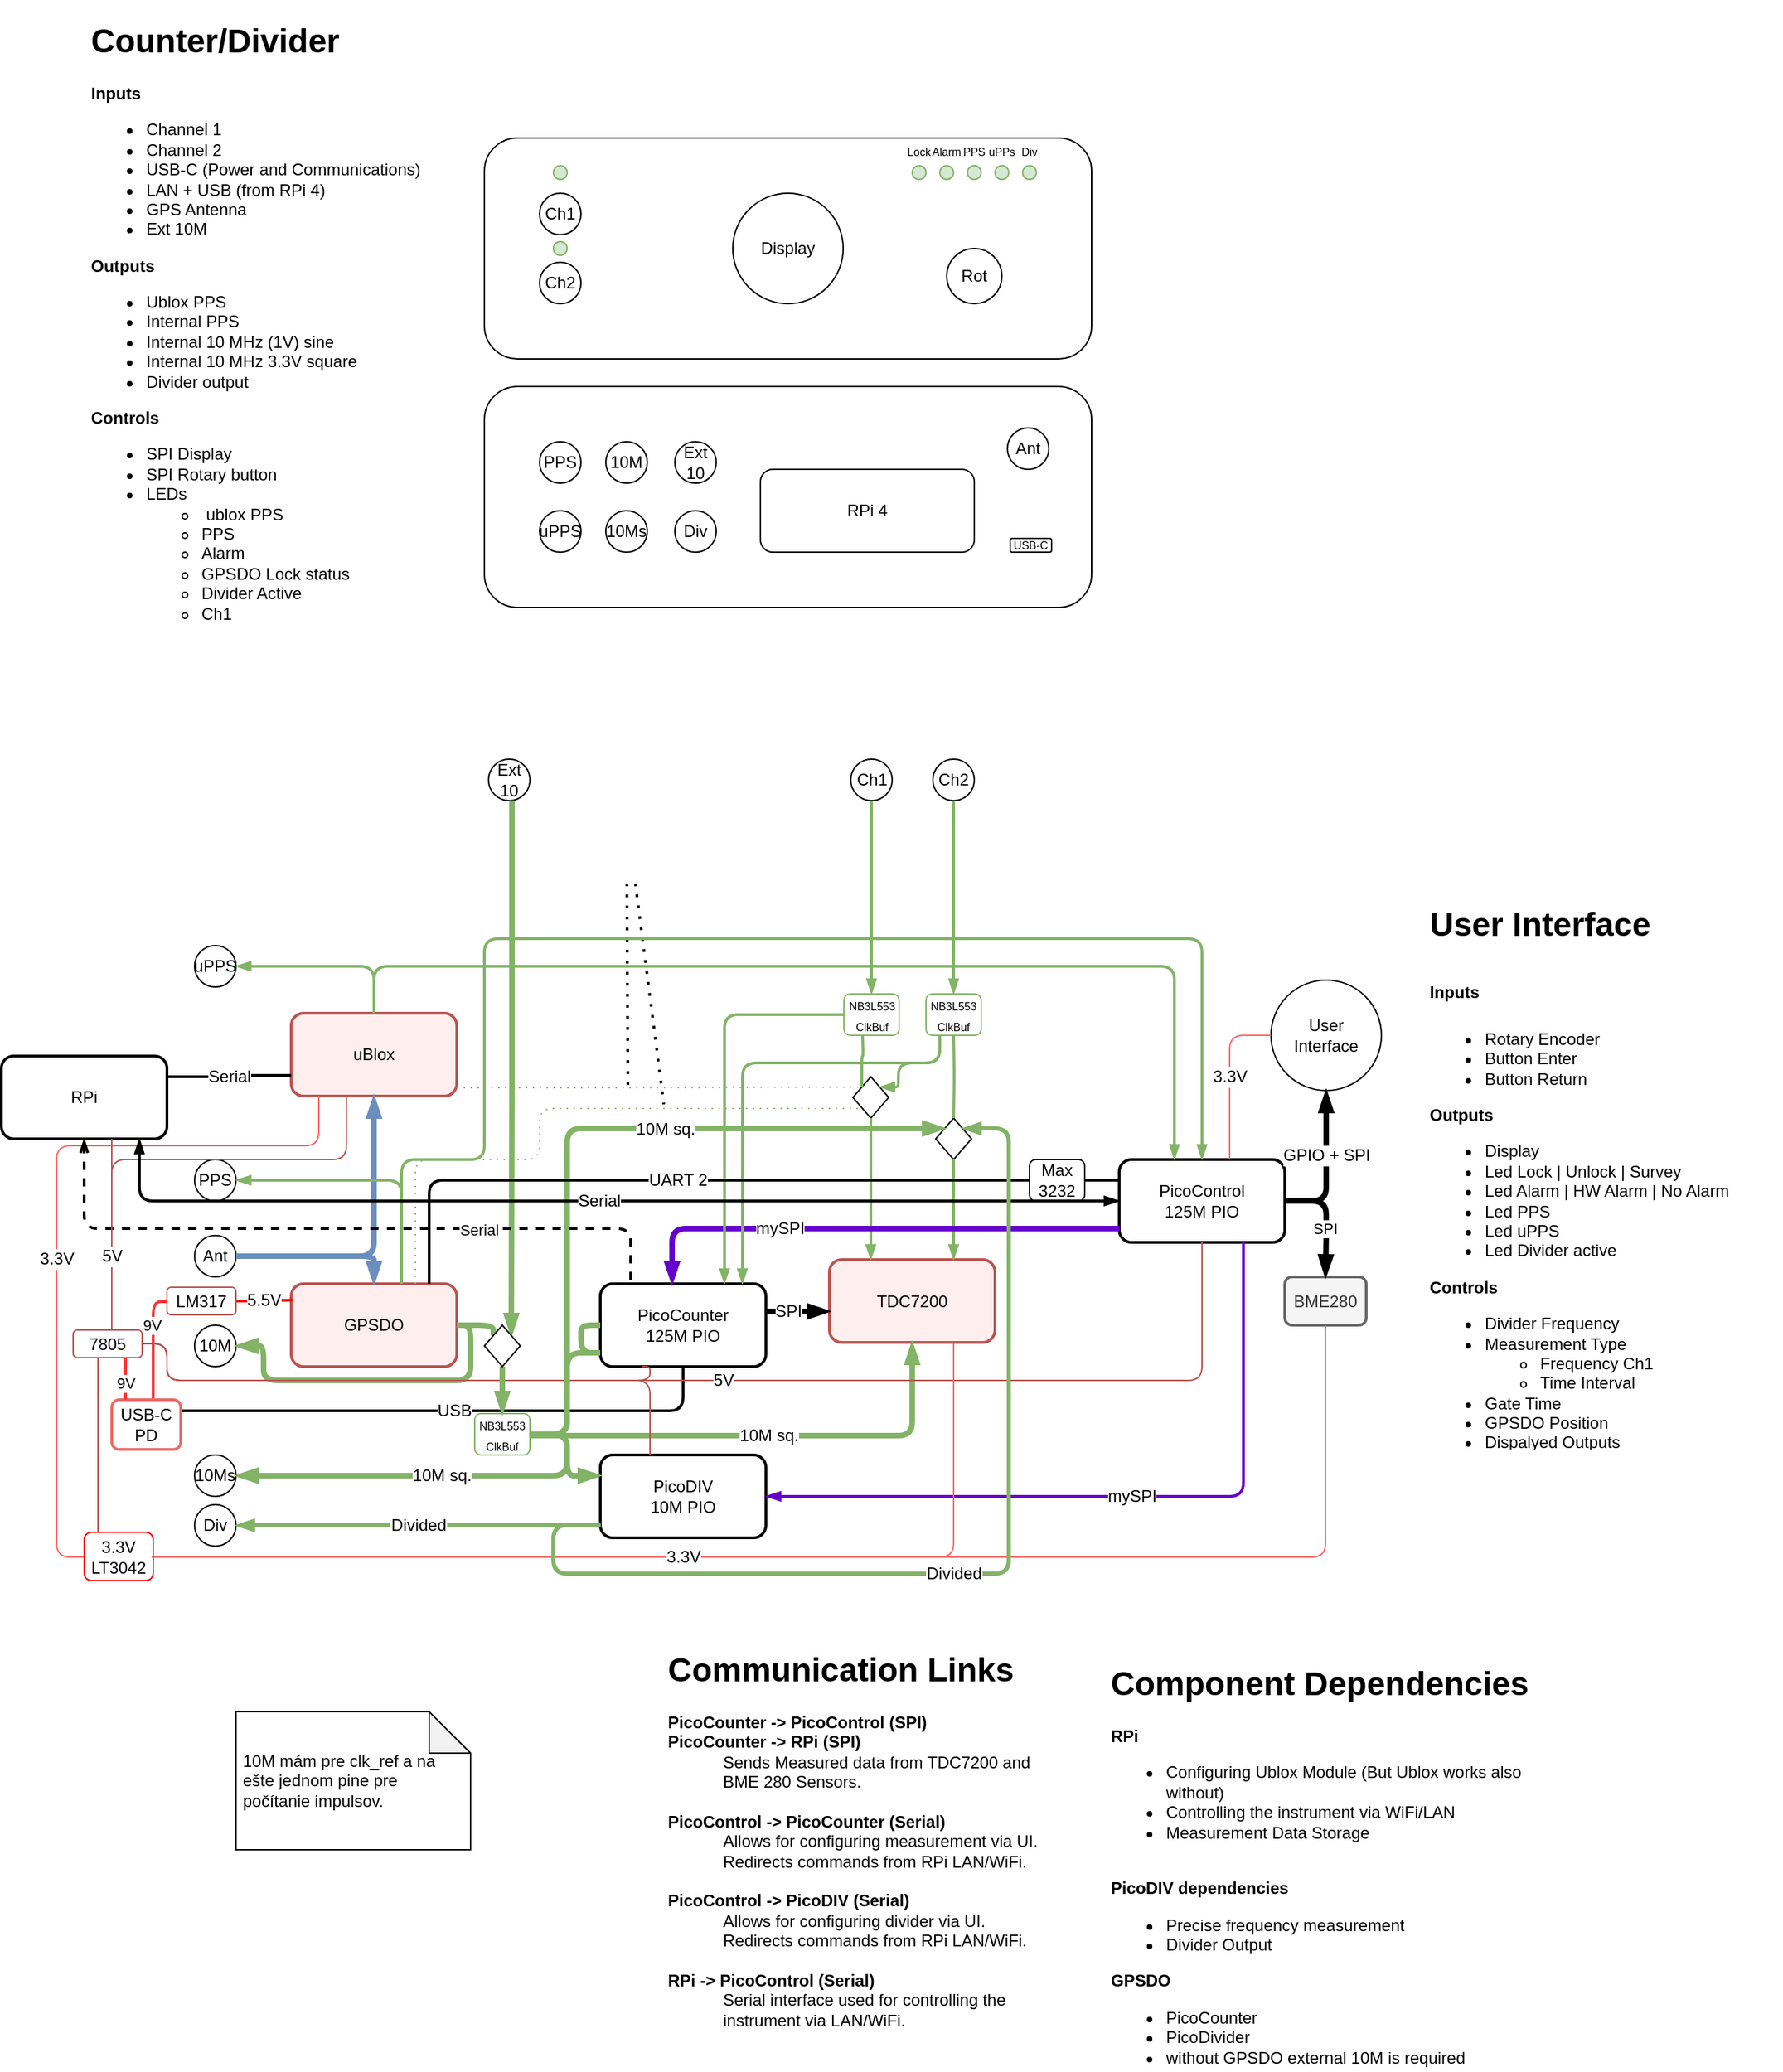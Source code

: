<mxfile version="14.6.13" type="device" pages="2"><diagram id="FIELSFH_rEodxKOjuRQU" name="Page-1"><mxGraphModel dx="2097" dy="960" grid="1" gridSize="10" guides="1" tooltips="1" connect="1" arrows="1" fold="1" page="1" pageScale="1" pageWidth="827" pageHeight="1169" math="0" shadow="0"><root><mxCell id="0"/><mxCell id="1" parent="0"/><mxCell id="CkUst8wy2XtcWd2j-rNi-1" value="&lt;h1&gt;Counter/Divider&lt;/h1&gt;&lt;p&gt;&lt;b&gt;Inputs&lt;/b&gt;&lt;/p&gt;&lt;p&gt;&lt;/p&gt;&lt;ul&gt;&lt;li&gt;Channel 1&lt;/li&gt;&lt;li&gt;Channel 2&lt;/li&gt;&lt;li&gt;USB-C (Power and Communications)&lt;/li&gt;&lt;li&gt;LAN + USB (from RPi 4)&lt;/li&gt;&lt;li&gt;GPS Antenna&lt;/li&gt;&lt;li&gt;Ext 10M&lt;/li&gt;&lt;/ul&gt;&lt;p&gt;&lt;/p&gt;&lt;p&gt;&lt;b&gt;Outputs&lt;/b&gt;&lt;/p&gt;&lt;p&gt;&lt;/p&gt;&lt;ul&gt;&lt;li&gt;Ublox PPS&lt;/li&gt;&lt;li&gt;Internal PPS&lt;/li&gt;&lt;li&gt;Internal 10 MHz (1V) sine&lt;/li&gt;&lt;li&gt;Internal 10 MHz 3.3V square&lt;/li&gt;&lt;li&gt;Divider output&lt;/li&gt;&lt;/ul&gt;&lt;p&gt;&lt;/p&gt;&lt;p&gt;&lt;b&gt;Controls&lt;/b&gt;&lt;/p&gt;&lt;p&gt;&lt;/p&gt;&lt;ul&gt;&lt;li&gt;SPI Display&lt;/li&gt;&lt;li&gt;SPI Rotary button&lt;/li&gt;&lt;li&gt;LEDs&lt;/li&gt;&lt;ul&gt;&lt;li&gt;&amp;nbsp;ublox PPS&lt;/li&gt;&lt;li&gt;PPS&lt;/li&gt;&lt;li&gt;Alarm&lt;/li&gt;&lt;li&gt;GPSDO Lock status&lt;/li&gt;&lt;li&gt;Divider Active&lt;/li&gt;&lt;li&gt;Ch1&lt;/li&gt;&lt;li&gt;Ch2&lt;/li&gt;&lt;/ul&gt;&lt;/ul&gt;&lt;p&gt;&lt;/p&gt;&lt;p&gt;&lt;br&gt;&lt;/p&gt;" style="text;html=1;strokeColor=none;fillColor=none;spacing=5;spacingTop=-20;whiteSpace=wrap;overflow=hidden;rounded=0;" parent="1" vertex="1"><mxGeometry x="20" y="20" width="260" height="440" as="geometry"/></mxCell><mxCell id="CkUst8wy2XtcWd2j-rNi-2" value="" style="rounded=1;whiteSpace=wrap;html=1;" parent="1" vertex="1"><mxGeometry x="310" y="110" width="440" height="160" as="geometry"/></mxCell><mxCell id="CkUst8wy2XtcWd2j-rNi-3" value="Display" style="ellipse;whiteSpace=wrap;html=1;aspect=fixed;" parent="1" vertex="1"><mxGeometry x="490" y="150" width="80" height="80" as="geometry"/></mxCell><mxCell id="CkUst8wy2XtcWd2j-rNi-4" value="Ch1" style="ellipse;whiteSpace=wrap;html=1;aspect=fixed;" parent="1" vertex="1"><mxGeometry x="350" y="150" width="30" height="30" as="geometry"/></mxCell><mxCell id="CkUst8wy2XtcWd2j-rNi-5" value="Ch2" style="ellipse;whiteSpace=wrap;html=1;aspect=fixed;" parent="1" vertex="1"><mxGeometry x="350" y="200" width="30" height="30" as="geometry"/></mxCell><mxCell id="CkUst8wy2XtcWd2j-rNi-6" value="" style="ellipse;whiteSpace=wrap;html=1;aspect=fixed;fillColor=#d5e8d4;strokeColor=#82b366;" parent="1" vertex="1"><mxGeometry x="360" y="130" width="10" height="10" as="geometry"/></mxCell><mxCell id="CkUst8wy2XtcWd2j-rNi-7" value="" style="ellipse;whiteSpace=wrap;html=1;aspect=fixed;fillColor=#d5e8d4;strokeColor=#82b366;" parent="1" vertex="1"><mxGeometry x="360" y="185" width="10" height="10" as="geometry"/></mxCell><mxCell id="CkUst8wy2XtcWd2j-rNi-9" value="" style="ellipse;whiteSpace=wrap;html=1;aspect=fixed;fillColor=#d5e8d4;strokeColor=#82b366;" parent="1" vertex="1"><mxGeometry x="640" y="130" width="10" height="10" as="geometry"/></mxCell><mxCell id="CkUst8wy2XtcWd2j-rNi-10" value="" style="ellipse;whiteSpace=wrap;html=1;aspect=fixed;fillColor=#d5e8d4;strokeColor=#82b366;" parent="1" vertex="1"><mxGeometry x="660" y="130" width="10" height="10" as="geometry"/></mxCell><mxCell id="CkUst8wy2XtcWd2j-rNi-11" value="" style="ellipse;whiteSpace=wrap;html=1;aspect=fixed;fillColor=#d5e8d4;strokeColor=#82b366;" parent="1" vertex="1"><mxGeometry x="680" y="130" width="10" height="10" as="geometry"/></mxCell><mxCell id="CkUst8wy2XtcWd2j-rNi-12" value="" style="ellipse;whiteSpace=wrap;html=1;aspect=fixed;fillColor=#d5e8d4;strokeColor=#82b366;" parent="1" vertex="1"><mxGeometry x="700" y="130" width="10" height="10" as="geometry"/></mxCell><mxCell id="CkUst8wy2XtcWd2j-rNi-13" value="" style="ellipse;whiteSpace=wrap;html=1;aspect=fixed;fillColor=#d5e8d4;strokeColor=#82b366;" parent="1" vertex="1"><mxGeometry x="620" y="130" width="10" height="10" as="geometry"/></mxCell><mxCell id="CkUst8wy2XtcWd2j-rNi-14" value="Rot" style="ellipse;whiteSpace=wrap;html=1;aspect=fixed;" parent="1" vertex="1"><mxGeometry x="645" y="190" width="40" height="40" as="geometry"/></mxCell><mxCell id="CkUst8wy2XtcWd2j-rNi-15" value="Lock" style="text;html=1;strokeColor=none;fillColor=none;align=center;verticalAlign=middle;whiteSpace=wrap;rounded=0;fontSize=8;" parent="1" vertex="1"><mxGeometry x="605" y="110" width="40" height="20" as="geometry"/></mxCell><mxCell id="CkUst8wy2XtcWd2j-rNi-16" value="Alarm" style="text;html=1;strokeColor=none;fillColor=none;align=center;verticalAlign=middle;whiteSpace=wrap;rounded=0;fontSize=8;" parent="1" vertex="1"><mxGeometry x="625" y="110" width="40" height="20" as="geometry"/></mxCell><mxCell id="CkUst8wy2XtcWd2j-rNi-17" value="PPS" style="text;html=1;strokeColor=none;fillColor=none;align=center;verticalAlign=middle;whiteSpace=wrap;rounded=0;fontSize=8;" parent="1" vertex="1"><mxGeometry x="645" y="110" width="40" height="20" as="geometry"/></mxCell><mxCell id="CkUst8wy2XtcWd2j-rNi-18" value="uPPs" style="text;html=1;strokeColor=none;fillColor=none;align=center;verticalAlign=middle;whiteSpace=wrap;rounded=0;fontSize=8;" parent="1" vertex="1"><mxGeometry x="665" y="110" width="40" height="20" as="geometry"/></mxCell><mxCell id="CkUst8wy2XtcWd2j-rNi-19" value="Div" style="text;html=1;strokeColor=none;fillColor=none;align=center;verticalAlign=middle;whiteSpace=wrap;rounded=0;fontSize=8;" parent="1" vertex="1"><mxGeometry x="685" y="110" width="40" height="20" as="geometry"/></mxCell><mxCell id="CkUst8wy2XtcWd2j-rNi-20" value="" style="rounded=1;whiteSpace=wrap;html=1;" parent="1" vertex="1"><mxGeometry x="310" y="290" width="440" height="160" as="geometry"/></mxCell><mxCell id="CkUst8wy2XtcWd2j-rNi-21" value="PPS" style="ellipse;whiteSpace=wrap;html=1;aspect=fixed;" parent="1" vertex="1"><mxGeometry x="350" y="330" width="30" height="30" as="geometry"/></mxCell><mxCell id="CkUst8wy2XtcWd2j-rNi-22" value="uPPS" style="ellipse;whiteSpace=wrap;html=1;aspect=fixed;" parent="1" vertex="1"><mxGeometry x="350" y="380" width="30" height="30" as="geometry"/></mxCell><mxCell id="CkUst8wy2XtcWd2j-rNi-23" value="10M" style="ellipse;whiteSpace=wrap;html=1;aspect=fixed;" parent="1" vertex="1"><mxGeometry x="398" y="330" width="30" height="30" as="geometry"/></mxCell><mxCell id="CkUst8wy2XtcWd2j-rNi-24" value="10Ms" style="ellipse;whiteSpace=wrap;html=1;aspect=fixed;" parent="1" vertex="1"><mxGeometry x="398" y="380" width="30" height="30" as="geometry"/></mxCell><mxCell id="CkUst8wy2XtcWd2j-rNi-25" value="Div" style="ellipse;whiteSpace=wrap;html=1;aspect=fixed;" parent="1" vertex="1"><mxGeometry x="448" y="380" width="30" height="30" as="geometry"/></mxCell><mxCell id="CkUst8wy2XtcWd2j-rNi-27" value="USB-C" style="rounded=1;whiteSpace=wrap;html=1;fontSize=8;" parent="1" vertex="1"><mxGeometry x="691" y="400" width="30" height="10" as="geometry"/></mxCell><mxCell id="CkUst8wy2XtcWd2j-rNi-29" value="RPi 4" style="rounded=1;whiteSpace=wrap;html=1;fontSize=12;" parent="1" vertex="1"><mxGeometry x="510" y="350" width="155" height="60" as="geometry"/></mxCell><mxCell id="CkUst8wy2XtcWd2j-rNi-30" value="Ant" style="ellipse;whiteSpace=wrap;html=1;aspect=fixed;" parent="1" vertex="1"><mxGeometry x="689" y="320" width="30" height="30" as="geometry"/></mxCell><mxCell id="CkUst8wy2XtcWd2j-rNi-32" value="PicoDIV&lt;br&gt;10M PIO" style="rounded=1;whiteSpace=wrap;html=1;fontSize=12;strokeWidth=2;" parent="1" vertex="1"><mxGeometry x="394" y="1064" width="120" height="60" as="geometry"/></mxCell><mxCell id="CkUst8wy2XtcWd2j-rNi-33" value="PicoCounter&lt;br&gt;125M PIO" style="rounded=1;whiteSpace=wrap;html=1;fontSize=12;strokeWidth=2;" parent="1" vertex="1"><mxGeometry x="394" y="940" width="120" height="60" as="geometry"/></mxCell><mxCell id="CkUst8wy2XtcWd2j-rNi-34" value="GPSDO" style="rounded=1;whiteSpace=wrap;html=1;fontSize=12;strokeColor=#b85450;strokeWidth=2;fillColor=#FFEEEE;" parent="1" vertex="1"><mxGeometry x="170" y="940" width="120" height="60" as="geometry"/></mxCell><mxCell id="CkUst8wy2XtcWd2j-rNi-35" value="uBlox" style="rounded=1;whiteSpace=wrap;html=1;fontSize=12;strokeColor=#b85450;strokeWidth=2;fillColor=#FFEEEE;" parent="1" vertex="1"><mxGeometry x="170" y="744" width="120" height="60" as="geometry"/></mxCell><mxCell id="CkUst8wy2XtcWd2j-rNi-36" value="TDC7200" style="rounded=1;whiteSpace=wrap;html=1;fontSize=12;strokeColor=#b85450;strokeWidth=2;fillColor=#FFEEEE;" parent="1" vertex="1"><mxGeometry x="560" y="922.5" width="120" height="60" as="geometry"/></mxCell><mxCell id="CkUst8wy2XtcWd2j-rNi-37" value="RPi" style="rounded=1;whiteSpace=wrap;html=1;fontSize=12;strokeWidth=2;" parent="1" vertex="1"><mxGeometry x="-40" y="775" width="120" height="60" as="geometry"/></mxCell><mxCell id="CkUst8wy2XtcWd2j-rNi-38" value="User &lt;br&gt;Interface" style="ellipse;whiteSpace=wrap;html=1;aspect=fixed;fontSize=12;" parent="1" vertex="1"><mxGeometry x="880" y="720" width="80" height="80" as="geometry"/></mxCell><mxCell id="CkUst8wy2XtcWd2j-rNi-39" value="PicoControl&lt;br&gt;125M PIO" style="rounded=1;whiteSpace=wrap;html=1;fontSize=12;strokeWidth=2;" parent="1" vertex="1"><mxGeometry x="770" y="850" width="120" height="60" as="geometry"/></mxCell><mxCell id="CkUst8wy2XtcWd2j-rNi-40" value="10M sq." style="endArrow=blockThin;html=1;fontSize=12;fillColor=#d5e8d4;strokeColor=#82b366;strokeWidth=4;edgeStyle=orthogonalEdgeStyle;entryX=0.5;entryY=1;entryDx=0;entryDy=0;endFill=1;" parent="1" source="CkUst8wy2XtcWd2j-rNi-111" target="CkUst8wy2XtcWd2j-rNi-36" edge="1"><mxGeometry width="50" height="50" relative="1" as="geometry"><mxPoint x="330" y="990" as="sourcePoint"/><mxPoint x="380" y="910" as="targetPoint"/><Array as="points"><mxPoint x="620" y="1050"/></Array></mxGeometry></mxCell><mxCell id="CkUst8wy2XtcWd2j-rNi-41" value="" style="endArrow=blockThin;html=1;fontSize=12;fillColor=#d5e8d4;strokeColor=#82b366;strokeWidth=4;edgeStyle=orthogonalEdgeStyle;entryX=0;entryY=0.25;entryDx=0;entryDy=0;endFill=1;" parent="1" source="CkUst8wy2XtcWd2j-rNi-111" target="CkUst8wy2XtcWd2j-rNi-32" edge="1"><mxGeometry width="50" height="50" relative="1" as="geometry"><mxPoint x="290" y="991" as="sourcePoint"/><mxPoint x="408" y="941.417" as="targetPoint"/><Array as="points"><mxPoint x="370" y="1049"/><mxPoint x="370" y="1079"/></Array></mxGeometry></mxCell><mxCell id="CkUst8wy2XtcWd2j-rNi-44" value="Serial" style="endArrow=none;html=1;fontSize=12;strokeWidth=2;exitX=1;exitY=0.25;exitDx=0;exitDy=0;entryX=0;entryY=0.75;entryDx=0;entryDy=0;edgeStyle=orthogonalEdgeStyle;" parent="1" source="CkUst8wy2XtcWd2j-rNi-37" target="CkUst8wy2XtcWd2j-rNi-35" edge="1"><mxGeometry width="50" height="50" relative="1" as="geometry"><mxPoint x="162" y="795" as="sourcePoint"/><mxPoint x="170" y="816" as="targetPoint"/></mxGeometry></mxCell><mxCell id="CkUst8wy2XtcWd2j-rNi-45" value="BME280" style="rounded=1;whiteSpace=wrap;html=1;fontSize=12;fillColor=#f5f5f5;strokeColor=#666666;fontColor=#333333;strokeWidth=2;" parent="1" vertex="1"><mxGeometry x="890" y="935" width="59" height="35" as="geometry"/></mxCell><mxCell id="CkUst8wy2XtcWd2j-rNi-47" value="10Ms" style="ellipse;whiteSpace=wrap;html=1;aspect=fixed;fontSize=12;" parent="1" vertex="1"><mxGeometry x="100" y="1064" width="30" height="30" as="geometry"/></mxCell><mxCell id="CkUst8wy2XtcWd2j-rNi-48" value="10M sq." style="endArrow=blockThin;html=1;fontSize=12;entryX=1;entryY=0.5;entryDx=0;entryDy=0;fillColor=#d5e8d4;strokeColor=#82b366;strokeWidth=4;edgeStyle=orthogonalEdgeStyle;endFill=1;" parent="1" source="CkUst8wy2XtcWd2j-rNi-111" target="CkUst8wy2XtcWd2j-rNi-47" edge="1"><mxGeometry width="50" height="50" relative="1" as="geometry"><mxPoint x="290" y="991" as="sourcePoint"/><mxPoint x="400" y="1053.727" as="targetPoint"/><Array as="points"><mxPoint x="370" y="1049"/><mxPoint x="370" y="1079"/></Array></mxGeometry></mxCell><mxCell id="CkUst8wy2XtcWd2j-rNi-49" value="Ant" style="ellipse;whiteSpace=wrap;html=1;aspect=fixed;fontSize=12;" parent="1" vertex="1"><mxGeometry x="100" y="905" width="30" height="30" as="geometry"/></mxCell><mxCell id="CkUst8wy2XtcWd2j-rNi-50" value="" style="endArrow=blockThin;html=1;fontSize=12;fillColor=#dae8fc;strokeColor=#6c8ebf;strokeWidth=4;edgeStyle=orthogonalEdgeStyle;exitX=1;exitY=0.5;exitDx=0;exitDy=0;endFill=1;" parent="1" source="CkUst8wy2XtcWd2j-rNi-49" target="CkUst8wy2XtcWd2j-rNi-35" edge="1"><mxGeometry width="50" height="50" relative="1" as="geometry"><mxPoint x="130" y="880" as="sourcePoint"/><mxPoint x="140" y="830" as="targetPoint"/></mxGeometry></mxCell><mxCell id="CkUst8wy2XtcWd2j-rNi-51" value="" style="endArrow=blockThin;html=1;fontSize=12;fillColor=#dae8fc;strokeColor=#6c8ebf;strokeWidth=4;edgeStyle=orthogonalEdgeStyle;endFill=1;" parent="1" source="CkUst8wy2XtcWd2j-rNi-49" target="CkUst8wy2XtcWd2j-rNi-34" edge="1"><mxGeometry width="50" height="50" relative="1" as="geometry"><mxPoint x="135.607" y="909.393" as="sourcePoint"/><mxPoint x="180" y="888.389" as="targetPoint"/></mxGeometry></mxCell><mxCell id="CkUst8wy2XtcWd2j-rNi-52" value="10M" style="ellipse;whiteSpace=wrap;html=1;aspect=fixed;fontSize=12;" parent="1" vertex="1"><mxGeometry x="100" y="970" width="30" height="30" as="geometry"/></mxCell><mxCell id="CkUst8wy2XtcWd2j-rNi-53" value="" style="endArrow=none;html=1;fontSize=12;strokeWidth=4;exitX=1;exitY=0.5;exitDx=0;exitDy=0;fillColor=#d5e8d4;strokeColor=#82b366;entryX=1;entryY=0.5;entryDx=0;entryDy=0;endFill=0;startArrow=blockThin;startFill=1;edgeStyle=orthogonalEdgeStyle;" parent="1" source="CkUst8wy2XtcWd2j-rNi-52" target="CkUst8wy2XtcWd2j-rNi-34" edge="1"><mxGeometry width="50" height="50" relative="1" as="geometry"><mxPoint x="440" y="920" as="sourcePoint"/><mxPoint x="490" y="870" as="targetPoint"/></mxGeometry></mxCell><mxCell id="CkUst8wy2XtcWd2j-rNi-54" value="" style="rhombus;whiteSpace=wrap;html=1;fontSize=12;" parent="1" vertex="1"><mxGeometry x="577" y="790" width="26" height="30" as="geometry"/></mxCell><mxCell id="CkUst8wy2XtcWd2j-rNi-55" value="" style="endArrow=none;html=1;fontSize=12;strokeWidth=1;entryX=0;entryY=0;entryDx=0;entryDy=0;fillColor=#d5e8d4;strokeColor=#82b366;edgeStyle=orthogonalEdgeStyle;dashed=1;dashPattern=1 4;" parent="1" source="CkUst8wy2XtcWd2j-rNi-35" target="CkUst8wy2XtcWd2j-rNi-54" edge="1"><mxGeometry width="50" height="50" relative="1" as="geometry"><mxPoint x="440" y="920" as="sourcePoint"/><mxPoint x="400" y="790" as="targetPoint"/><Array as="points"><mxPoint x="400" y="798"/><mxPoint x="400" y="798"/></Array></mxGeometry></mxCell><mxCell id="CkUst8wy2XtcWd2j-rNi-56" value="" style="endArrow=none;html=1;fontSize=12;strokeWidth=1;fillColor=#d5e8d4;strokeColor=#82b366;edgeStyle=orthogonalEdgeStyle;exitX=0.75;exitY=0;exitDx=0;exitDy=0;entryX=0;entryY=1;entryDx=0;entryDy=0;dashed=1;dashPattern=1 4;" parent="1" source="CkUst8wy2XtcWd2j-rNi-34" target="CkUst8wy2XtcWd2j-rNi-54" edge="1"><mxGeometry width="50" height="50" relative="1" as="geometry"><mxPoint x="300" y="839.878" as="sourcePoint"/><mxPoint x="600" y="800" as="targetPoint"/><Array as="points"><mxPoint x="260" y="850"/><mxPoint x="350" y="850"/><mxPoint x="350" y="813"/><mxPoint x="583" y="813"/></Array></mxGeometry></mxCell><mxCell id="CkUst8wy2XtcWd2j-rNi-57" value="Div" style="ellipse;whiteSpace=wrap;html=1;aspect=fixed;fontSize=12;" parent="1" vertex="1"><mxGeometry x="100" y="1100" width="30" height="30" as="geometry"/></mxCell><mxCell id="CkUst8wy2XtcWd2j-rNi-58" value="Divided" style="endArrow=blockThin;html=1;fontSize=12;entryX=1;entryY=0.5;entryDx=0;entryDy=0;fillColor=#d5e8d4;strokeColor=#82b366;strokeWidth=3;endFill=1;edgeStyle=orthogonalEdgeStyle;" parent="1" source="CkUst8wy2XtcWd2j-rNi-32" target="CkUst8wy2XtcWd2j-rNi-57" edge="1"><mxGeometry width="50" height="50" relative="1" as="geometry"><mxPoint x="390" y="1115" as="sourcePoint"/><mxPoint x="140" y="1104" as="targetPoint"/><Array as="points"><mxPoint x="330" y="1115"/><mxPoint x="330" y="1115"/></Array></mxGeometry></mxCell><mxCell id="CkUst8wy2XtcWd2j-rNi-60" value="Ch1" style="ellipse;whiteSpace=wrap;html=1;aspect=fixed;fontSize=12;" parent="1" vertex="1"><mxGeometry x="575.5" y="560" width="30" height="30" as="geometry"/></mxCell><mxCell id="CkUst8wy2XtcWd2j-rNi-61" value="" style="endArrow=blockThin;html=1;fontSize=12;strokeWidth=2;fillColor=#d5e8d4;strokeColor=#82b366;exitX=0.5;exitY=1;exitDx=0;exitDy=0;edgeStyle=orthogonalEdgeStyle;endFill=1;" parent="1" source="CkUst8wy2XtcWd2j-rNi-60" target="CkUst8wy2XtcWd2j-rNi-107" edge="1"><mxGeometry width="50" height="50" relative="1" as="geometry"><mxPoint x="307" y="899.878" as="sourcePoint"/><mxPoint x="411" y="840" as="targetPoint"/></mxGeometry></mxCell><mxCell id="CkUst8wy2XtcWd2j-rNi-62" value="" style="rhombus;whiteSpace=wrap;html=1;fontSize=12;" parent="1" vertex="1"><mxGeometry x="637" y="820" width="26" height="30" as="geometry"/></mxCell><mxCell id="CkUst8wy2XtcWd2j-rNi-64" value="Ch2" style="ellipse;whiteSpace=wrap;html=1;aspect=fixed;fontSize=12;" parent="1" vertex="1"><mxGeometry x="635" y="560" width="30" height="30" as="geometry"/></mxCell><mxCell id="CkUst8wy2XtcWd2j-rNi-65" value="" style="endArrow=none;html=1;fontSize=12;strokeWidth=2;fillColor=#d5e8d4;strokeColor=#82b366;entryX=0.5;entryY=0;entryDx=0;entryDy=0;edgeStyle=orthogonalEdgeStyle;" parent="1" target="CkUst8wy2XtcWd2j-rNi-62" edge="1"><mxGeometry width="50" height="50" relative="1" as="geometry"><mxPoint x="650" y="760" as="sourcePoint"/><mxPoint x="600" y="850" as="targetPoint"/></mxGeometry></mxCell><mxCell id="CkUst8wy2XtcWd2j-rNi-66" value="uPPS" style="ellipse;whiteSpace=wrap;html=1;aspect=fixed;fontSize=12;" parent="1" vertex="1"><mxGeometry x="100" y="695" width="30" height="30" as="geometry"/></mxCell><mxCell id="CkUst8wy2XtcWd2j-rNi-67" value="" style="endArrow=blockThin;html=1;fontSize=12;strokeWidth=2;fillColor=#d5e8d4;strokeColor=#82b366;edgeStyle=orthogonalEdgeStyle;exitX=0.5;exitY=0;exitDx=0;exitDy=0;endFill=1;" parent="1" source="CkUst8wy2XtcWd2j-rNi-35" target="CkUst8wy2XtcWd2j-rNi-66" edge="1"><mxGeometry width="50" height="50" relative="1" as="geometry"><mxPoint x="240.059" y="785" as="sourcePoint"/><mxPoint x="230" y="580" as="targetPoint"/><Array as="points"><mxPoint x="230" y="710"/></Array></mxGeometry></mxCell><mxCell id="CkUst8wy2XtcWd2j-rNi-68" value="PPS" style="ellipse;whiteSpace=wrap;html=1;aspect=fixed;fontSize=12;" parent="1" vertex="1"><mxGeometry x="100" y="850" width="30" height="30" as="geometry"/></mxCell><mxCell id="CkUst8wy2XtcWd2j-rNi-69" value="" style="endArrow=blockThin;html=1;fontSize=12;strokeWidth=2;fillColor=#d5e8d4;strokeColor=#82b366;edgeStyle=orthogonalEdgeStyle;endFill=1;" parent="1" source="CkUst8wy2XtcWd2j-rNi-34" target="CkUst8wy2XtcWd2j-rNi-68" edge="1"><mxGeometry width="50" height="50" relative="1" as="geometry"><mxPoint x="240" y="785" as="sourcePoint"/><mxPoint x="140.0" y="755" as="targetPoint"/><Array as="points"><mxPoint x="250" y="865"/></Array></mxGeometry></mxCell><mxCell id="CkUst8wy2XtcWd2j-rNi-70" value="" style="endArrow=none;html=1;fontSize=12;strokeWidth=2;fillColor=#d5e8d4;strokeColor=#82b366;exitX=0.25;exitY=0;exitDx=0;exitDy=0;entryX=0.5;entryY=1;entryDx=0;entryDy=0;endFill=0;startArrow=blockThin;startFill=1;" parent="1" source="CkUst8wy2XtcWd2j-rNi-36" target="CkUst8wy2XtcWd2j-rNi-54" edge="1"><mxGeometry width="50" height="50" relative="1" as="geometry"><mxPoint x="593" y="680" as="sourcePoint"/><mxPoint x="593" y="740" as="targetPoint"/></mxGeometry></mxCell><mxCell id="CkUst8wy2XtcWd2j-rNi-72" value="" style="endArrow=blockThin;html=1;fontSize=12;strokeWidth=2;fillColor=#d5e8d4;strokeColor=#82b366;entryX=0.75;entryY=0;entryDx=0;entryDy=0;exitX=0.5;exitY=1;exitDx=0;exitDy=0;endFill=1;" parent="1" source="CkUst8wy2XtcWd2j-rNi-62" target="CkUst8wy2XtcWd2j-rNi-36" edge="1"><mxGeometry width="50" height="50" relative="1" as="geometry"><mxPoint x="644" y="760" as="sourcePoint"/><mxPoint x="653" y="740" as="targetPoint"/></mxGeometry></mxCell><mxCell id="CkUst8wy2XtcWd2j-rNi-74" value="" style="endArrow=blockThin;html=1;fontSize=12;strokeWidth=2;fillColor=#d5e8d4;strokeColor=#82b366;entryX=1;entryY=0;entryDx=0;entryDy=0;edgeStyle=orthogonalEdgeStyle;endFill=1;" parent="1" target="CkUst8wy2XtcWd2j-rNi-54" edge="1"><mxGeometry width="50" height="50" relative="1" as="geometry"><mxPoint x="640" y="760" as="sourcePoint"/><mxPoint x="660" y="800" as="targetPoint"/><Array as="points"><mxPoint x="640" y="780"/><mxPoint x="610" y="780"/><mxPoint x="610" y="798"/></Array></mxGeometry></mxCell><mxCell id="CkUst8wy2XtcWd2j-rNi-75" value="mySPI" style="endArrow=none;html=1;fontSize=12;strokeWidth=2;exitX=1;exitY=0.5;exitDx=0;exitDy=0;edgeStyle=orthogonalEdgeStyle;endFill=0;startArrow=blockThin;startFill=1;strokeColor=#6600CC;" parent="1" source="CkUst8wy2XtcWd2j-rNi-32" edge="1"><mxGeometry width="50" height="50" relative="1" as="geometry"><mxPoint x="630" y="1090" as="sourcePoint"/><mxPoint x="860" y="910" as="targetPoint"/><Array as="points"><mxPoint x="860" y="1094"/><mxPoint x="860" y="910"/></Array></mxGeometry></mxCell><mxCell id="CkUst8wy2XtcWd2j-rNi-77" value="USB" style="endArrow=none;html=1;fontSize=12;strokeWidth=2;edgeStyle=orthogonalEdgeStyle;" parent="1" source="oYeEOiGDKr6OeikhKfMt-1" target="CkUst8wy2XtcWd2j-rNi-33" edge="1"><mxGeometry width="50" height="50" relative="1" as="geometry"><mxPoint x="80" y="1032.5" as="sourcePoint"/><mxPoint x="840" y="905" as="targetPoint"/><Array as="points"><mxPoint x="454" y="1032"/></Array></mxGeometry></mxCell><mxCell id="CkUst8wy2XtcWd2j-rNi-79" value="mySPI" style="endArrow=none;html=1;fontSize=12;strokeWidth=4;edgeStyle=orthogonalEdgeStyle;startArrow=blockThin;startFill=1;endFill=0;strokeColor=#6600CC;" parent="1" source="CkUst8wy2XtcWd2j-rNi-33" target="CkUst8wy2XtcWd2j-rNi-39" edge="1"><mxGeometry x="-0.352" width="50" height="50" relative="1" as="geometry"><mxPoint x="420" y="940" as="sourcePoint"/><mxPoint x="840" y="905" as="targetPoint"/><Array as="points"><mxPoint x="446" y="900"/></Array><mxPoint as="offset"/></mxGeometry></mxCell><mxCell id="CkUst8wy2XtcWd2j-rNi-86" value="5.5V" style="endArrow=none;html=1;fontSize=12;strokeWidth=2;fillColor=#f8cecc;strokeColor=#FF0000;entryX=0.008;entryY=0.196;entryDx=0;entryDy=0;entryPerimeter=0;edgeStyle=orthogonalEdgeStyle;" parent="1" source="CkUst8wy2XtcWd2j-rNi-87" target="CkUst8wy2XtcWd2j-rNi-34" edge="1"><mxGeometry width="50" height="50" relative="1" as="geometry"><mxPoint x="110" y="670" as="sourcePoint"/><mxPoint x="170" y="950" as="targetPoint"/></mxGeometry></mxCell><mxCell id="CkUst8wy2XtcWd2j-rNi-87" value="LM317" style="rounded=1;whiteSpace=wrap;html=1;fontSize=12;align=center;strokeColor=#b85450;fillColor=none;" parent="1" vertex="1"><mxGeometry x="80" y="942.5" width="50" height="20" as="geometry"/></mxCell><mxCell id="CkUst8wy2XtcWd2j-rNi-88" value="" style="endArrow=none;html=1;fontSize=12;strokeWidth=2;fillColor=#f8cecc;edgeStyle=orthogonalEdgeStyle;strokeColor=#FF3333;" parent="1" source="oYeEOiGDKr6OeikhKfMt-1" target="CkUst8wy2XtcWd2j-rNi-87" edge="1"><mxGeometry width="50" height="50" relative="1" as="geometry"><mxPoint x="70" y="1020" as="sourcePoint"/><mxPoint x="180" y="960" as="targetPoint"/><Array as="points"><mxPoint x="70" y="953"/></Array></mxGeometry></mxCell><mxCell id="oYeEOiGDKr6OeikhKfMt-6" value="9V" style="edgeLabel;html=1;align=center;verticalAlign=middle;resizable=0;points=[];" vertex="1" connectable="0" parent="CkUst8wy2XtcWd2j-rNi-88"><mxGeometry x="0.351" y="1" relative="1" as="geometry"><mxPoint as="offset"/></mxGeometry></mxCell><mxCell id="CkUst8wy2XtcWd2j-rNi-91" value="" style="endArrow=none;html=1;fontSize=12;strokeWidth=1;fillColor=#f8cecc;strokeColor=#b85450;edgeStyle=orthogonalEdgeStyle;entryX=0.25;entryY=1;entryDx=0;entryDy=0;" parent="1" source="oYeEOiGDKr6OeikhKfMt-4" target="CkUst8wy2XtcWd2j-rNi-33" edge="1"><mxGeometry width="50" height="50" relative="1" as="geometry"><mxPoint x="65" y="1030" as="sourcePoint"/><mxPoint x="65" y="976.5" as="targetPoint"/><Array as="points"><mxPoint x="80" y="984"/><mxPoint x="80" y="1010"/><mxPoint x="430" y="1010"/><mxPoint x="430" y="1000"/></Array></mxGeometry></mxCell><mxCell id="CkUst8wy2XtcWd2j-rNi-93" value="3.3V" style="endArrow=none;html=1;fontSize=12;strokeWidth=1;fillColor=#f8cecc;edgeStyle=orthogonalEdgeStyle;strokeColor=#FF6666;" parent="1" source="CkUst8wy2XtcWd2j-rNi-35" target="pcbeHAJrcL4kSr4eHLuW-1" edge="1"><mxGeometry x="0.13" width="50" height="50" relative="1" as="geometry"><mxPoint x="52.5" y="1030" as="sourcePoint"/><mxPoint x="53" y="845" as="targetPoint"/><Array as="points"><mxPoint x="190" y="840"/><mxPoint y="840"/><mxPoint y="1138"/></Array><mxPoint as="offset"/></mxGeometry></mxCell><mxCell id="CkUst8wy2XtcWd2j-rNi-96" value="" style="endArrow=none;html=1;fontSize=12;strokeWidth=1;fillColor=#f8cecc;strokeColor=#b85450;edgeStyle=orthogonalEdgeStyle;" parent="1" source="oYeEOiGDKr6OeikhKfMt-4" target="CkUst8wy2XtcWd2j-rNi-32" edge="1"><mxGeometry width="50" height="50" relative="1" as="geometry"><mxPoint x="30" y="1000" as="sourcePoint"/><mxPoint x="60" y="963" as="targetPoint"/><Array as="points"><mxPoint x="80" y="984"/><mxPoint x="80" y="1010"/><mxPoint x="430" y="1010"/></Array></mxGeometry></mxCell><mxCell id="CkUst8wy2XtcWd2j-rNi-98" value="5V" style="endArrow=none;html=1;fontSize=12;strokeWidth=1;fillColor=#f8cecc;strokeColor=#b85450;edgeStyle=orthogonalEdgeStyle;" parent="1" source="oYeEOiGDKr6OeikhKfMt-4" target="CkUst8wy2XtcWd2j-rNi-39" edge="1"><mxGeometry width="50" height="50" relative="1" as="geometry"><mxPoint x="37" y="1000" as="sourcePoint"/><mxPoint x="440" y="1074" as="targetPoint"/><Array as="points"><mxPoint x="80" y="984"/><mxPoint x="80" y="1010"/><mxPoint x="830" y="1010"/></Array></mxGeometry></mxCell><mxCell id="CkUst8wy2XtcWd2j-rNi-100" value="3.3V" style="endArrow=none;html=1;fontSize=12;strokeWidth=1;fillColor=#f8cecc;edgeStyle=orthogonalEdgeStyle;strokeColor=#FF6666;" parent="1" source="CkUst8wy2XtcWd2j-rNi-38" target="CkUst8wy2XtcWd2j-rNi-39" edge="1"><mxGeometry width="50" height="50" relative="1" as="geometry"><mxPoint x="961" y="890" as="sourcePoint"/><mxPoint x="900" y="890" as="targetPoint"/><Array as="points"><mxPoint x="850" y="760"/></Array><mxPoint as="offset"/></mxGeometry></mxCell><mxCell id="CkUst8wy2XtcWd2j-rNi-42" value="GPIO + SPI" style="endArrow=blockThin;html=1;fontSize=12;strokeWidth=4;edgeStyle=orthogonalEdgeStyle;endFill=1;exitX=1;exitY=0.5;exitDx=0;exitDy=0;" parent="1" source="CkUst8wy2XtcWd2j-rNi-39" target="CkUst8wy2XtcWd2j-rNi-38" edge="1"><mxGeometry x="0.157" width="50" height="50" relative="1" as="geometry"><mxPoint x="539" y="805" as="sourcePoint"/><mxPoint x="589" y="755" as="targetPoint"/><Array as="points"><mxPoint x="920" y="880"/></Array><mxPoint as="offset"/></mxGeometry></mxCell><mxCell id="CkUst8wy2XtcWd2j-rNi-101" value="10M mám pre clk_ref a na ešte jednom pine pre počítanie impulsov." style="shape=note;whiteSpace=wrap;html=1;backgroundOutline=1;darkOpacity=0.05;fontSize=12;align=left;spacing=5;" parent="1" vertex="1"><mxGeometry x="130" y="1250" width="170" height="100" as="geometry"/></mxCell><mxCell id="CkUst8wy2XtcWd2j-rNi-102" value="" style="endArrow=none;html=1;fontSize=12;fillColor=#d5e8d4;strokeColor=#82b366;strokeWidth=4;edgeStyle=orthogonalEdgeStyle;entryX=0;entryY=0.5;entryDx=0;entryDy=0;" parent="1" target="CkUst8wy2XtcWd2j-rNi-33" edge="1"><mxGeometry width="50" height="50" relative="1" as="geometry"><mxPoint x="394" y="990" as="sourcePoint"/><mxPoint x="404" y="999.98" as="targetPoint"/><Array as="points"><mxPoint x="380" y="990"/><mxPoint x="380" y="970"/></Array></mxGeometry></mxCell><mxCell id="CkUst8wy2XtcWd2j-rNi-43" value="" style="endArrow=none;html=1;fontSize=12;fillColor=#d5e8d4;strokeColor=#82b366;strokeWidth=4;entryX=0;entryY=0.833;entryDx=0;entryDy=0;entryPerimeter=0;edgeStyle=orthogonalEdgeStyle;startArrow=none;endFill=0;" parent="1" source="CkUst8wy2XtcWd2j-rNi-111" target="CkUst8wy2XtcWd2j-rNi-33" edge="1"><mxGeometry width="50" height="50" relative="1" as="geometry"><mxPoint x="290" y="990" as="sourcePoint"/><mxPoint x="400" y="994.545" as="targetPoint"/><Array as="points"><mxPoint x="370" y="1049"/><mxPoint x="370" y="990"/></Array></mxGeometry></mxCell><mxCell id="CkUst8wy2XtcWd2j-rNi-104" value="" style="endArrow=none;dashed=1;html=1;dashPattern=1 3;strokeWidth=2;fontSize=12;" parent="1" edge="1"><mxGeometry width="50" height="50" relative="1" as="geometry"><mxPoint x="419.429" y="650" as="sourcePoint"/><mxPoint x="440" y="810" as="targetPoint"/></mxGeometry></mxCell><mxCell id="CkUst8wy2XtcWd2j-rNi-106" value="" style="endArrow=none;dashed=1;html=1;dashPattern=1 3;strokeWidth=2;fontSize=12;" parent="1" edge="1"><mxGeometry width="50" height="50" relative="1" as="geometry"><mxPoint x="413.25" y="650" as="sourcePoint"/><mxPoint x="414" y="800" as="targetPoint"/></mxGeometry></mxCell><mxCell id="CkUst8wy2XtcWd2j-rNi-107" value="&lt;font style=&quot;font-size: 8px&quot;&gt;NB3L553&lt;br&gt;ClkBuf&lt;/font&gt;" style="rounded=1;whiteSpace=wrap;html=1;fontSize=12;align=center;strokeColor=#82b366;fillColor=none;" parent="1" vertex="1"><mxGeometry x="570.5" y="730" width="40" height="30" as="geometry"/></mxCell><mxCell id="CkUst8wy2XtcWd2j-rNi-108" value="" style="endArrow=none;html=1;fontSize=12;strokeWidth=2;fillColor=#d5e8d4;strokeColor=#82b366;edgeStyle=orthogonalEdgeStyle;entryX=0;entryY=0;entryDx=0;entryDy=0;" parent="1" target="CkUst8wy2XtcWd2j-rNi-54" edge="1"><mxGeometry width="50" height="50" relative="1" as="geometry"><mxPoint x="584" y="760" as="sourcePoint"/><mxPoint x="590" y="810" as="targetPoint"/></mxGeometry></mxCell><mxCell id="CkUst8wy2XtcWd2j-rNi-109" value="&lt;span style=&quot;font-size: 8px&quot;&gt;NB3L553&lt;/span&gt;&lt;br style=&quot;font-size: 8px&quot;&gt;&lt;span style=&quot;font-size: 8px&quot;&gt;ClkBuf&lt;/span&gt;" style="rounded=1;whiteSpace=wrap;html=1;fontSize=12;align=center;strokeColor=#82b366;fillColor=none;" parent="1" vertex="1"><mxGeometry x="630" y="730" width="40" height="30" as="geometry"/></mxCell><mxCell id="CkUst8wy2XtcWd2j-rNi-110" value="" style="endArrow=none;html=1;fontSize=12;strokeWidth=2;fillColor=#d5e8d4;strokeColor=#82b366;edgeStyle=orthogonalEdgeStyle;endFill=0;startArrow=blockThin;startFill=1;" parent="1" source="CkUst8wy2XtcWd2j-rNi-109" target="CkUst8wy2XtcWd2j-rNi-64" edge="1"><mxGeometry width="50" height="50" relative="1" as="geometry"><mxPoint x="694" y="755.059" as="sourcePoint"/><mxPoint x="660.0" y="800" as="targetPoint"/></mxGeometry></mxCell><mxCell id="CkUst8wy2XtcWd2j-rNi-112" value="" style="endArrow=blockThin;html=1;fontSize=12;fillColor=#d5e8d4;strokeColor=#82b366;strokeWidth=4;edgeStyle=orthogonalEdgeStyle;endFill=1;startArrow=none;" parent="1" source="CkUst8wy2XtcWd2j-rNi-117" target="CkUst8wy2XtcWd2j-rNi-111" edge="1"><mxGeometry width="50" height="50" relative="1" as="geometry"><mxPoint x="323" y="917" as="sourcePoint"/><mxPoint x="310" y="986.059" as="targetPoint"/><Array as="points"><mxPoint x="323" y="1010"/><mxPoint x="323" y="1010"/></Array></mxGeometry></mxCell><mxCell id="CkUst8wy2XtcWd2j-rNi-111" value="&lt;span style=&quot;font-size: 8px&quot;&gt;NB3L553&lt;/span&gt;&lt;br style=&quot;font-size: 8px&quot;&gt;&lt;span style=&quot;font-size: 8px&quot;&gt;ClkBuf&lt;/span&gt;" style="rounded=1;whiteSpace=wrap;html=1;fontSize=12;align=center;strokeColor=#82b366;fillColor=none;" parent="1" vertex="1"><mxGeometry x="303" y="1034" width="40" height="30" as="geometry"/></mxCell><mxCell id="CkUst8wy2XtcWd2j-rNi-113" value="" style="endArrow=blockThin;html=1;fontSize=12;strokeWidth=2;fillColor=#d5e8d4;strokeColor=#82b366;edgeStyle=orthogonalEdgeStyle;exitX=0;exitY=0.5;exitDx=0;exitDy=0;endFill=1;entryX=0.75;entryY=0;entryDx=0;entryDy=0;" parent="1" source="CkUst8wy2XtcWd2j-rNi-107" target="CkUst8wy2XtcWd2j-rNi-33" edge="1"><mxGeometry width="50" height="50" relative="1" as="geometry"><mxPoint x="594" y="710" as="sourcePoint"/><mxPoint x="420" y="940" as="targetPoint"/><Array as="points"><mxPoint x="484" y="745"/></Array></mxGeometry></mxCell><mxCell id="CkUst8wy2XtcWd2j-rNi-114" value="" style="endArrow=blockThin;html=1;fontSize=12;strokeWidth=2;fillColor=#d5e8d4;strokeColor=#82b366;edgeStyle=orthogonalEdgeStyle;exitX=0.25;exitY=1;exitDx=0;exitDy=0;endFill=1;entryX=0.858;entryY=0;entryDx=0;entryDy=0;entryPerimeter=0;" parent="1" source="CkUst8wy2XtcWd2j-rNi-109" target="CkUst8wy2XtcWd2j-rNi-33" edge="1"><mxGeometry width="50" height="50" relative="1" as="geometry"><mxPoint x="580.5" y="695" as="sourcePoint"/><mxPoint x="440" y="940" as="targetPoint"/><Array as="points"><mxPoint x="640" y="780"/><mxPoint x="497" y="780"/></Array></mxGeometry></mxCell><mxCell id="CkUst8wy2XtcWd2j-rNi-71" value="10M sq." style="endArrow=blockThin;html=1;fontSize=12;strokeWidth=4;fillColor=#d5e8d4;strokeColor=#82b366;entryX=0;entryY=0;entryDx=0;entryDy=0;edgeStyle=orthogonalEdgeStyle;endFill=1;" parent="1" source="CkUst8wy2XtcWd2j-rNi-111" target="CkUst8wy2XtcWd2j-rNi-62" edge="1"><mxGeometry x="0.22" width="50" height="50" relative="1" as="geometry"><mxPoint x="380" y="990" as="sourcePoint"/><mxPoint x="593" y="770" as="targetPoint"/><Array as="points"><mxPoint x="370" y="1049"/><mxPoint x="370" y="828"/></Array><mxPoint x="1" as="offset"/></mxGeometry></mxCell><mxCell id="CkUst8wy2XtcWd2j-rNi-97" value="" style="endArrow=none;html=1;fontSize=12;strokeWidth=1;fillColor=#f8cecc;edgeStyle=orthogonalEdgeStyle;strokeColor=#FF6666;entryX=0.979;entryY=0.519;entryDx=0;entryDy=0;entryPerimeter=0;" parent="1" source="CkUst8wy2XtcWd2j-rNi-36" target="pcbeHAJrcL4kSr4eHLuW-1" edge="1"><mxGeometry x="-0.332" width="50" height="50" relative="1" as="geometry"><mxPoint x="180" y="790" as="sourcePoint"/><mxPoint x="90" y="790" as="targetPoint"/><Array as="points"><mxPoint x="650" y="1138"/><mxPoint x="69" y="1138"/></Array><mxPoint as="offset"/></mxGeometry></mxCell><mxCell id="CkUst8wy2XtcWd2j-rNi-115" value="Ext 10" style="ellipse;whiteSpace=wrap;html=1;aspect=fixed;" parent="1" vertex="1"><mxGeometry x="448" y="330" width="30" height="30" as="geometry"/></mxCell><mxCell id="CkUst8wy2XtcWd2j-rNi-116" value="Ext 10" style="ellipse;whiteSpace=wrap;html=1;aspect=fixed;fontSize=12;" parent="1" vertex="1"><mxGeometry x="313" y="560" width="30" height="30" as="geometry"/></mxCell><mxCell id="CkUst8wy2XtcWd2j-rNi-118" value="" style="endArrow=none;html=1;fontSize=12;fillColor=#d5e8d4;strokeColor=#82b366;strokeWidth=4;exitX=1;exitY=0.5;exitDx=0;exitDy=0;endFill=0;entryX=0;entryY=0;entryDx=0;entryDy=0;edgeStyle=orthogonalEdgeStyle;" parent="1" source="CkUst8wy2XtcWd2j-rNi-34" target="CkUst8wy2XtcWd2j-rNi-117" edge="1"><mxGeometry width="50" height="50" relative="1" as="geometry"><mxPoint x="340" y="935" as="sourcePoint"/><mxPoint x="310" y="880" as="targetPoint"/><Array as="points"><mxPoint x="317" y="970"/></Array></mxGeometry></mxCell><mxCell id="CkUst8wy2XtcWd2j-rNi-119" value="" style="endArrow=blockThin;html=1;fontSize=12;fillColor=#d5e8d4;strokeColor=#82b366;strokeWidth=4;edgeStyle=orthogonalEdgeStyle;entryX=1;entryY=0;entryDx=0;entryDy=0;endFill=1;" parent="1" source="CkUst8wy2XtcWd2j-rNi-116" target="CkUst8wy2XtcWd2j-rNi-117" edge="1"><mxGeometry width="50" height="50" relative="1" as="geometry"><mxPoint x="335" y="690" as="sourcePoint"/><mxPoint x="336.5" y="902.5" as="targetPoint"/><Array as="points"><mxPoint x="330" y="800"/><mxPoint x="330" y="800"/></Array></mxGeometry></mxCell><mxCell id="CkUst8wy2XtcWd2j-rNi-80" value="UART 2" style="endArrow=none;html=1;fontSize=12;strokeWidth=2;edgeStyle=orthogonalEdgeStyle;" parent="1" source="CkUst8wy2XtcWd2j-rNi-34" target="REvxHGM05cy29C69Eco5-2" edge="1"><mxGeometry width="50" height="50" relative="1" as="geometry"><mxPoint x="290.04" y="950" as="sourcePoint"/><mxPoint x="780" y="875" as="targetPoint"/><Array as="points"><mxPoint x="270" y="865"/></Array></mxGeometry></mxCell><mxCell id="CkUst8wy2XtcWd2j-rNi-117" value="" style="rhombus;whiteSpace=wrap;html=1;fontSize=12;" parent="1" vertex="1"><mxGeometry x="310" y="970" width="26" height="30" as="geometry"/></mxCell><mxCell id="REvxHGM05cy29C69Eco5-1" value="" style="endArrow=none;html=1;strokeWidth=2;edgeStyle=orthogonalEdgeStyle;endFill=0;startArrow=openThin;startFill=0;dashed=1;" parent="1" source="CkUst8wy2XtcWd2j-rNi-37" target="CkUst8wy2XtcWd2j-rNi-33" edge="1"><mxGeometry width="50" height="50" relative="1" as="geometry"><mxPoint x="170" y="600" as="sourcePoint"/><mxPoint x="420" y="940" as="targetPoint"/><Array as="points"><mxPoint x="20" y="900"/><mxPoint x="416" y="900"/></Array></mxGeometry></mxCell><mxCell id="PYWZR4QbgyKcPQXdlXCe-1" value="Serial" style="edgeLabel;html=1;align=center;verticalAlign=middle;resizable=0;points=[];" parent="REvxHGM05cy29C69Eco5-1" vertex="1" connectable="0"><mxGeometry x="0.401" y="-1" relative="1" as="geometry"><mxPoint as="offset"/></mxGeometry></mxCell><mxCell id="REvxHGM05cy29C69Eco5-2" value="Max&lt;br&gt;3232" style="rounded=1;whiteSpace=wrap;html=1;fontSize=12;align=center;" parent="1" vertex="1"><mxGeometry x="705" y="850" width="40" height="30" as="geometry"/></mxCell><mxCell id="REvxHGM05cy29C69Eco5-3" value="" style="endArrow=none;html=1;fontSize=12;strokeWidth=2;edgeStyle=orthogonalEdgeStyle;" parent="1" source="CkUst8wy2XtcWd2j-rNi-39" target="REvxHGM05cy29C69Eco5-2" edge="1"><mxGeometry width="50" height="50" relative="1" as="geometry"><mxPoint x="280" y="950" as="sourcePoint"/><mxPoint x="404" y="920" as="targetPoint"/><Array as="points"><mxPoint x="760" y="865"/><mxPoint x="760" y="865"/></Array></mxGeometry></mxCell><mxCell id="CkUst8wy2XtcWd2j-rNi-46" value="" style="endArrow=blockThin;html=1;fontSize=12;strokeWidth=4;edgeStyle=orthogonalEdgeStyle;endFill=1;" parent="1" source="CkUst8wy2XtcWd2j-rNi-39" target="CkUst8wy2XtcWd2j-rNi-45" edge="1"><mxGeometry width="50" height="50" relative="1" as="geometry"><mxPoint x="770" y="890" as="sourcePoint"/><mxPoint x="941" y="945" as="targetPoint"/><Array as="points"><mxPoint x="920" y="880"/><mxPoint x="920" y="905"/></Array></mxGeometry></mxCell><mxCell id="PYWZR4QbgyKcPQXdlXCe-2" value="SPI" style="edgeLabel;html=1;align=center;verticalAlign=middle;resizable=0;points=[];" parent="CkUst8wy2XtcWd2j-rNi-46" vertex="1" connectable="0"><mxGeometry x="-0.04" relative="1" as="geometry"><mxPoint x="-1" y="9" as="offset"/></mxGeometry></mxCell><mxCell id="CkUst8wy2XtcWd2j-rNi-99" value="3.3V" style="endArrow=none;html=1;fontSize=12;strokeWidth=1;fillColor=#f8cecc;edgeStyle=orthogonalEdgeStyle;strokeColor=#FF6666;" parent="1" source="CkUst8wy2XtcWd2j-rNi-45" target="pcbeHAJrcL4kSr4eHLuW-1" edge="1"><mxGeometry x="0.245" width="50" height="50" relative="1" as="geometry"><mxPoint x="570" y="920" as="sourcePoint"/><mxPoint x="464.0" y="950" as="targetPoint"/><Array as="points"><mxPoint x="919" y="1138"/></Array><mxPoint as="offset"/></mxGeometry></mxCell><mxCell id="pcbeHAJrcL4kSr4eHLuW-1" value="3.3V LT3042" style="rounded=1;whiteSpace=wrap;html=1;fontSize=12;align=center;fillColor=none;strokeColor=#FF0000;" parent="1" vertex="1"><mxGeometry x="20" y="1120" width="50" height="35" as="geometry"/></mxCell><mxCell id="pcbeHAJrcL4kSr4eHLuW-2" value="" style="endArrow=none;html=1;fontSize=12;strokeWidth=1;fillColor=#f8cecc;strokeColor=#b85450;edgeStyle=orthogonalEdgeStyle;" parent="1" source="pcbeHAJrcL4kSr4eHLuW-1" target="oYeEOiGDKr6OeikhKfMt-4" edge="1"><mxGeometry width="50" height="50" relative="1" as="geometry"><mxPoint x="200" y="845" as="sourcePoint"/><mxPoint x="50" y="1030" as="targetPoint"/><Array as="points"><mxPoint x="30" y="1060"/><mxPoint x="30" y="1060"/></Array></mxGeometry></mxCell><mxCell id="CkUst8wy2XtcWd2j-rNi-95" value="" style="endArrow=none;html=1;fontSize=12;strokeWidth=1;fillColor=#f8cecc;strokeColor=#b85450;edgeStyle=orthogonalEdgeStyle;" parent="1" source="CkUst8wy2XtcWd2j-rNi-35" target="oYeEOiGDKr6OeikhKfMt-4" edge="1"><mxGeometry width="50" height="50" relative="1" as="geometry"><mxPoint x="52.5" y="1030" as="sourcePoint"/><mxPoint x="53" y="845" as="targetPoint"/><Array as="points"><mxPoint x="210" y="850"/><mxPoint x="40" y="850"/></Array></mxGeometry></mxCell><mxCell id="CkUst8wy2XtcWd2j-rNi-89" value="5V" style="endArrow=none;html=1;fontSize=12;strokeWidth=1;fillColor=#f8cecc;strokeColor=#b85450;edgeStyle=orthogonalEdgeStyle;" parent="1" source="oYeEOiGDKr6OeikhKfMt-4" target="CkUst8wy2XtcWd2j-rNi-37" edge="1"><mxGeometry x="-0.227" width="50" height="50" relative="1" as="geometry"><mxPoint x="30" y="990" as="sourcePoint"/><mxPoint x="180" y="960" as="targetPoint"/><Array as="points"><mxPoint x="40" y="870"/><mxPoint x="40" y="870"/></Array><mxPoint as="offset"/></mxGeometry></mxCell><mxCell id="CkUst8wy2XtcWd2j-rNi-59" value="SPI" style="endArrow=blockThin;html=1;fontSize=12;strokeWidth=4;edgeStyle=orthogonalEdgeStyle;endFill=1;" parent="1" source="CkUst8wy2XtcWd2j-rNi-33" target="CkUst8wy2XtcWd2j-rNi-36" edge="1"><mxGeometry x="-0.304" width="50" height="50" relative="1" as="geometry"><mxPoint x="500" y="940" as="sourcePoint"/><mxPoint x="500" y="940" as="targetPoint"/><Array as="points"><mxPoint x="530" y="960"/><mxPoint x="530" y="960"/></Array><mxPoint as="offset"/></mxGeometry></mxCell><mxCell id="8itzbLGi7NlBVt1dcMYv-1" value="&lt;h1&gt;&lt;b&gt;User Interface&lt;/b&gt;&lt;/h1&gt;&lt;h1&gt;&lt;b style=&quot;font-size: 12px&quot;&gt;Inputs&lt;/b&gt;&lt;br&gt;&lt;/h1&gt;&lt;p&gt;&lt;/p&gt;&lt;ul&gt;&lt;li&gt;Rotary Encoder&lt;/li&gt;&lt;li&gt;Button Enter&lt;/li&gt;&lt;li&gt;Button Return&lt;/li&gt;&lt;/ul&gt;&lt;p&gt;&lt;/p&gt;&lt;p&gt;&lt;b&gt;Outputs&lt;/b&gt;&lt;/p&gt;&lt;p&gt;&lt;/p&gt;&lt;ul&gt;&lt;li&gt;Display&lt;/li&gt;&lt;li&gt;Led Lock | Unlock | Survey&lt;/li&gt;&lt;li&gt;Led Alarm | HW Alarm | No Alarm&lt;/li&gt;&lt;li&gt;Led PPS&lt;/li&gt;&lt;li&gt;Led uPPS&lt;/li&gt;&lt;li&gt;Led Divider active&lt;/li&gt;&lt;/ul&gt;&lt;p&gt;&lt;/p&gt;&lt;p&gt;&lt;b&gt;Controls&lt;/b&gt;&lt;/p&gt;&lt;p&gt;&lt;/p&gt;&lt;ul&gt;&lt;li&gt;&lt;span&gt;Divider Frequency&lt;/span&gt;&lt;/li&gt;&lt;li&gt;Measurement Type&lt;/li&gt;&lt;ul&gt;&lt;li&gt;Frequency Ch1&lt;/li&gt;&lt;li&gt;Time Interval&lt;/li&gt;&lt;/ul&gt;&lt;li&gt;&lt;span&gt;Gate Time&lt;/span&gt;&lt;br&gt;&lt;/li&gt;&lt;li&gt;&lt;span&gt;GPSDO Position&lt;/span&gt;&lt;/li&gt;&lt;li&gt;&lt;span&gt;Dispalyed Outputs&lt;/span&gt;&lt;/li&gt;&lt;/ul&gt;" style="text;html=1;strokeColor=none;fillColor=none;spacing=5;spacingTop=-20;whiteSpace=wrap;overflow=hidden;rounded=0;" parent="1" vertex="1"><mxGeometry x="990" y="660" width="260" height="400" as="geometry"/></mxCell><mxCell id="8itzbLGi7NlBVt1dcMYv-2" value="" style="endArrow=blockThin;html=1;fontSize=12;strokeWidth=2;fillColor=#d5e8d4;strokeColor=#82b366;edgeStyle=orthogonalEdgeStyle;exitX=0.5;exitY=0;exitDx=0;exitDy=0;endFill=1;" parent="1" source="CkUst8wy2XtcWd2j-rNi-35" target="CkUst8wy2XtcWd2j-rNi-39" edge="1"><mxGeometry width="50" height="50" relative="1" as="geometry"><mxPoint x="240" y="785" as="sourcePoint"/><mxPoint x="139.52" y="748.12" as="targetPoint"/><Array as="points"><mxPoint x="230" y="710"/><mxPoint x="810" y="710"/></Array></mxGeometry></mxCell><mxCell id="8itzbLGi7NlBVt1dcMYv-3" value="" style="endArrow=blockThin;html=1;fontSize=12;strokeWidth=2;fillColor=#d5e8d4;strokeColor=#82b366;edgeStyle=orthogonalEdgeStyle;endFill=1;" parent="1" target="CkUst8wy2XtcWd2j-rNi-39" edge="1"><mxGeometry width="50" height="50" relative="1" as="geometry"><mxPoint x="250" y="940" as="sourcePoint"/><mxPoint x="500" y="570" as="targetPoint"/><Array as="points"><mxPoint x="250" y="850"/><mxPoint x="310" y="850"/><mxPoint x="310" y="690"/><mxPoint x="830" y="690"/></Array></mxGeometry></mxCell><mxCell id="8itzbLGi7NlBVt1dcMYv-5" value="Serial" style="endArrow=blockThin;html=1;fontSize=12;strokeWidth=2;edgeStyle=orthogonalEdgeStyle;endFill=1;startArrow=blockThin;startFill=1;" parent="1" source="CkUst8wy2XtcWd2j-rNi-39" target="CkUst8wy2XtcWd2j-rNi-37" edge="1"><mxGeometry width="50" height="50" relative="1" as="geometry"><mxPoint x="510.059" y="1010" as="sourcePoint"/><mxPoint x="810.0" y="920" as="targetPoint"/><Array as="points"><mxPoint x="60" y="880"/></Array></mxGeometry></mxCell><mxCell id="8itzbLGi7NlBVt1dcMYv-6" value="&lt;h1&gt;&lt;b&gt;Communication Links&lt;/b&gt;&lt;/h1&gt;&lt;b&gt;PicoCounter -&amp;gt; PicoControl (SPI)&lt;br&gt;&lt;/b&gt;&lt;b&gt;PicoCounter -&amp;gt; RPi (SPI)&lt;/b&gt;&lt;br&gt;&lt;blockquote style=&quot;margin: 0 0 0 40px ; border: none ; padding: 0px&quot;&gt;Sends Measured data from TDC7200 and BME 280 Sensors.&lt;/blockquote&gt;&lt;blockquote style=&quot;margin: 0px 0px 0px 40px ; border: none ; padding: 0px&quot;&gt;&lt;br&gt;&lt;/blockquote&gt;&lt;b&gt;PicoControl -&amp;gt; PicoCounter (Serial)&lt;/b&gt;&lt;br&gt;&lt;blockquote style=&quot;margin: 0px 0px 0px 40px ; border: none ; padding: 0px&quot;&gt;Allows for configuring measurement via UI.&lt;/blockquote&gt;&lt;blockquote style=&quot;margin: 0px 0px 0px 40px ; border: none ; padding: 0px&quot;&gt;Redirects commands from RPi LAN/WiFi.&lt;/blockquote&gt;&lt;blockquote style=&quot;margin: 0px 0px 0px 40px ; border: none ; padding: 0px&quot;&gt;&lt;/blockquote&gt;&lt;br&gt;&lt;b&gt;PicoControl -&amp;gt; PicoDIV (Serial)&lt;/b&gt;&lt;br&gt;&lt;blockquote style=&quot;margin: 0px 0px 0px 40px ; border: none ; padding: 0px&quot;&gt;Allows for configuring divider via UI.&lt;/blockquote&gt;&lt;blockquote style=&quot;margin: 0px 0px 0px 40px ; border: none ; padding: 0px&quot;&gt;Redirects commands from RPi LAN/WiFi.&lt;/blockquote&gt;&lt;div&gt;&lt;br&gt;&lt;/div&gt;&lt;div&gt;&lt;b&gt;RPi -&amp;gt; PicoControl (Serial)&lt;/b&gt;&lt;/div&gt;&lt;blockquote style=&quot;margin: 0px 0px 0px 40px ; border: none ; padding: 0px&quot;&gt;Serial interface used for controlling the instrument via LAN/WiFi.&lt;/blockquote&gt;" style="text;html=1;strokeColor=none;fillColor=none;spacing=5;spacingTop=-20;whiteSpace=wrap;overflow=hidden;rounded=0;" parent="1" vertex="1"><mxGeometry x="438" y="1200" width="287" height="305" as="geometry"/></mxCell><mxCell id="8itzbLGi7NlBVt1dcMYv-7" value="&lt;h1&gt;&lt;b&gt;Component Dependencies&lt;/b&gt;&lt;/h1&gt;&lt;div&gt;&lt;b&gt;RPi&lt;/b&gt;&lt;/div&gt;&lt;ul&gt;&lt;li&gt;Configuring Ublox Module (But Ublox works also without)&lt;/li&gt;&lt;li&gt;Controlling the instrument via WiFi/LAN&lt;/li&gt;&lt;li&gt;Measurement Data Storage&lt;/li&gt;&lt;/ul&gt;&lt;div&gt;&lt;br&gt;&lt;/div&gt;&lt;div&gt;&lt;b&gt;PicoDIV dependencies&lt;/b&gt;&lt;/div&gt;&lt;div&gt;&lt;ul&gt;&lt;li&gt;Precise frequency measurement&lt;/li&gt;&lt;li&gt;Divider Output&lt;/li&gt;&lt;/ul&gt;&lt;div&gt;&lt;div&gt;&lt;b&gt;GPSDO&lt;/b&gt;&lt;/div&gt;&lt;div&gt;&lt;ul&gt;&lt;li&gt;PicoCounter&lt;/li&gt;&lt;li&gt;PicoDivider&lt;/li&gt;&lt;li&gt;without GPSDO external 10M is required&lt;/li&gt;&lt;/ul&gt;&lt;/div&gt;&lt;/div&gt;&lt;/div&gt;" style="text;html=1;strokeColor=none;fillColor=none;spacing=5;spacingTop=-20;whiteSpace=wrap;overflow=hidden;rounded=0;" parent="1" vertex="1"><mxGeometry x="759" y="1210" width="313.5" height="300" as="geometry"/></mxCell><mxCell id="8itzbLGi7NlBVt1dcMYv-8" value="Divided" style="endArrow=blockThin;html=1;fontSize=12;entryX=1;entryY=0;entryDx=0;entryDy=0;fillColor=#d5e8d4;strokeColor=#82b366;strokeWidth=3;endFill=1;edgeStyle=orthogonalEdgeStyle;exitX=0.003;exitY=0.849;exitDx=0;exitDy=0;exitPerimeter=0;" parent="1" source="CkUst8wy2XtcWd2j-rNi-32" target="CkUst8wy2XtcWd2j-rNi-62" edge="1"><mxGeometry x="-0.048" width="50" height="50" relative="1" as="geometry"><mxPoint x="360" y="1120" as="sourcePoint"/><mxPoint x="140" y="1125" as="targetPoint"/><Array as="points"><mxPoint x="360" y="1115"/><mxPoint x="360" y="1150"/><mxPoint x="690" y="1150"/><mxPoint x="690" y="827"/></Array><mxPoint as="offset"/></mxGeometry></mxCell><mxCell id="oYeEOiGDKr6OeikhKfMt-1" value="USB-C&lt;br&gt;PD" style="rounded=1;whiteSpace=wrap;html=1;fontSize=12;strokeWidth=2;strokeColor=#EA6B66;" vertex="1" parent="1"><mxGeometry x="40" y="1024" width="50" height="36" as="geometry"/></mxCell><mxCell id="oYeEOiGDKr6OeikhKfMt-4" value="7805" style="rounded=1;whiteSpace=wrap;html=1;fontSize=12;align=center;strokeColor=#b85450;fillColor=none;" vertex="1" parent="1"><mxGeometry x="12" y="973.5" width="50" height="20" as="geometry"/></mxCell><mxCell id="oYeEOiGDKr6OeikhKfMt-8" value="" style="endArrow=none;html=1;fontSize=12;strokeWidth=2;fillColor=#f8cecc;edgeStyle=orthogonalEdgeStyle;strokeColor=#FF3333;" edge="1" parent="1" source="oYeEOiGDKr6OeikhKfMt-1" target="oYeEOiGDKr6OeikhKfMt-4"><mxGeometry width="50" height="50" relative="1" as="geometry"><mxPoint x="44.96" y="1020" as="sourcePoint"/><mxPoint x="44.96" y="993.5" as="targetPoint"/><Array as="points"><mxPoint x="50" y="1000"/><mxPoint x="50" y="1000"/></Array></mxGeometry></mxCell><mxCell id="oYeEOiGDKr6OeikhKfMt-9" value="9V" style="edgeLabel;html=1;align=center;verticalAlign=middle;resizable=0;points=[];" vertex="1" connectable="0" parent="oYeEOiGDKr6OeikhKfMt-8"><mxGeometry x="0.351" y="1" relative="1" as="geometry"><mxPoint x="1" y="8" as="offset"/></mxGeometry></mxCell></root></mxGraphModel></diagram><diagram id="jj1iC48KhZhklAmA-PiL" name="Page-2"><mxGraphModel dx="891" dy="672" grid="1" gridSize="10" guides="1" tooltips="1" connect="1" arrows="1" fold="1" page="1" pageScale="1" pageWidth="827" pageHeight="1169" math="0" shadow="0"><root><mxCell id="bl9sbYRsQnxRjiCRc8i--0"/><mxCell id="bl9sbYRsQnxRjiCRc8i--1" parent="bl9sbYRsQnxRjiCRc8i--0"/><mxCell id="PZQTASECfuvFScDG0Fqy-0" value="&lt;h1&gt;PicoControl PinMapping&lt;/h1&gt;&lt;p&gt;&lt;/p&gt;&lt;ul&gt;&lt;li&gt;PicoDiv/PicoCounter mySPI master&lt;/li&gt;&lt;/ul&gt;&lt;p&gt;&lt;/p&gt;&lt;blockquote style=&quot;margin: 0 0 0 40px ; border: none ; padding: 0px&quot;&gt;&lt;p&gt;GPIO16&lt;/p&gt;&lt;p&gt;GPIO17&lt;/p&gt;&lt;p&gt;GPIO18&lt;/p&gt;&lt;p&gt;GPIO19&lt;/p&gt;&lt;/blockquote&gt;&lt;p&gt;&lt;/p&gt;&lt;ul&gt;&lt;li&gt;GPSDO UART2 Serial&lt;/li&gt;&lt;/ul&gt;&lt;p&gt;&lt;/p&gt;&lt;blockquote style=&quot;margin: 0 0 0 40px ; border: none ; padding: 0px&quot;&gt;&lt;p&gt;GPIO0&lt;/p&gt;&lt;p&gt;GPIO1&lt;/p&gt;&lt;/blockquote&gt;&lt;p&gt;&lt;/p&gt;&lt;ul&gt;&lt;li&gt;RPi Serial&lt;/li&gt;&lt;/ul&gt;&lt;p&gt;&lt;/p&gt;&lt;blockquote style=&quot;margin: 0 0 0 40px ; border: none ; padding: 0px&quot;&gt;&lt;p&gt;GPIO4&lt;/p&gt;&lt;p&gt;GPIO5&lt;/p&gt;&lt;/blockquote&gt;&lt;p&gt;&lt;/p&gt;&lt;ul&gt;&lt;li&gt;Display SPI1, BME280&lt;/li&gt;&lt;/ul&gt;&lt;blockquote style=&quot;margin: 0 0 0 40px ; border: none ; padding: 0px&quot;&gt;&lt;p&gt;GPIO7&lt;/p&gt;&lt;p&gt;GPIO8&lt;/p&gt;&lt;p&gt;GPIO9&lt;/p&gt;&lt;p&gt;GPIO10&lt;/p&gt;&lt;p&gt;GPIO11&lt;/p&gt;&lt;p&gt;GPIO12&lt;/p&gt;&lt;p&gt;GPIO13&lt;/p&gt;&lt;/blockquote&gt;&lt;p&gt;&lt;/p&gt;&lt;ul&gt;&lt;li&gt;&lt;span&gt;LEDs&lt;/span&gt;&lt;/li&gt;&lt;/ul&gt;&lt;p&gt;&lt;/p&gt;&lt;blockquote style=&quot;margin: 0 0 0 40px ; border: none ; padding: 0px&quot;&gt;&lt;p&gt;GPIO2 PPS uBlox&amp;nbsp;&lt;/p&gt;&lt;p&gt;GPIO3 PPSDO&lt;/p&gt;&lt;p&gt;GPIO6 GPS Alarm&lt;/p&gt;&lt;/blockquote&gt;&lt;blockquote style=&quot;margin: 0 0 0 40px ; border: none ; padding: 0px&quot;&gt;&lt;p&gt;GPIO21 Lock&lt;/p&gt;&lt;/blockquote&gt;&lt;p&gt;&lt;/p&gt;&lt;ul&gt;&lt;li&gt;Buttons&lt;/li&gt;&lt;/ul&gt;&lt;p&gt;&lt;/p&gt;&lt;blockquote style=&quot;margin: 0 0 0 40px ; border: none ; padding: 0px&quot;&gt;&lt;p&gt;GPIO26&lt;/p&gt;&lt;p&gt;GPIO27&lt;/p&gt;&lt;p&gt;GPIO28&lt;/p&gt;&lt;p&gt;GPIO22&lt;/p&gt;&lt;/blockquote&gt;&lt;p&gt;&lt;br&gt;&lt;/p&gt;" style="text;html=1;strokeColor=none;fillColor=none;spacing=5;spacingTop=-20;whiteSpace=wrap;overflow=hidden;rounded=0;" vertex="1" parent="bl9sbYRsQnxRjiCRc8i--1"><mxGeometry x="320" y="290" width="330" height="860" as="geometry"/></mxCell></root></mxGraphModel></diagram></mxfile>